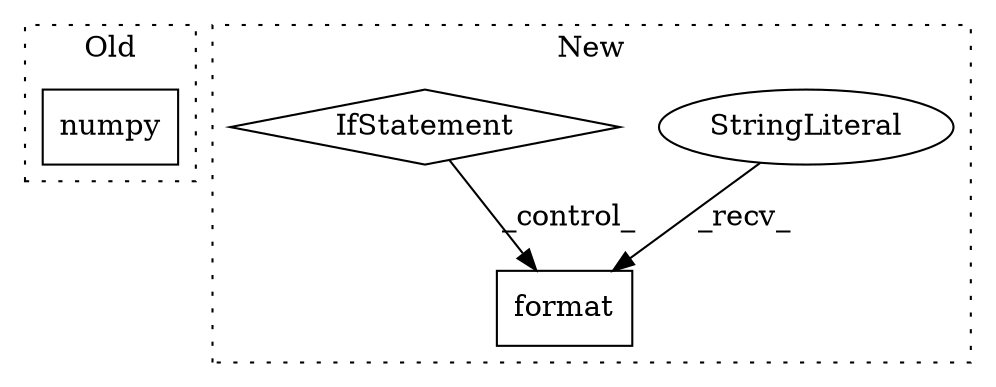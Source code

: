 digraph G {
subgraph cluster0 {
1 [label="numpy" a="32" s="1240" l="7" shape="box"];
label = "Old";
style="dotted";
}
subgraph cluster1 {
2 [label="format" a="32" s="3306,3324" l="7,1" shape="box"];
3 [label="StringLiteral" a="45" s="3268" l="37" shape="ellipse"];
4 [label="IfStatement" a="25" s="3149,3174" l="4,2" shape="diamond"];
label = "New";
style="dotted";
}
3 -> 2 [label="_recv_"];
4 -> 2 [label="_control_"];
}